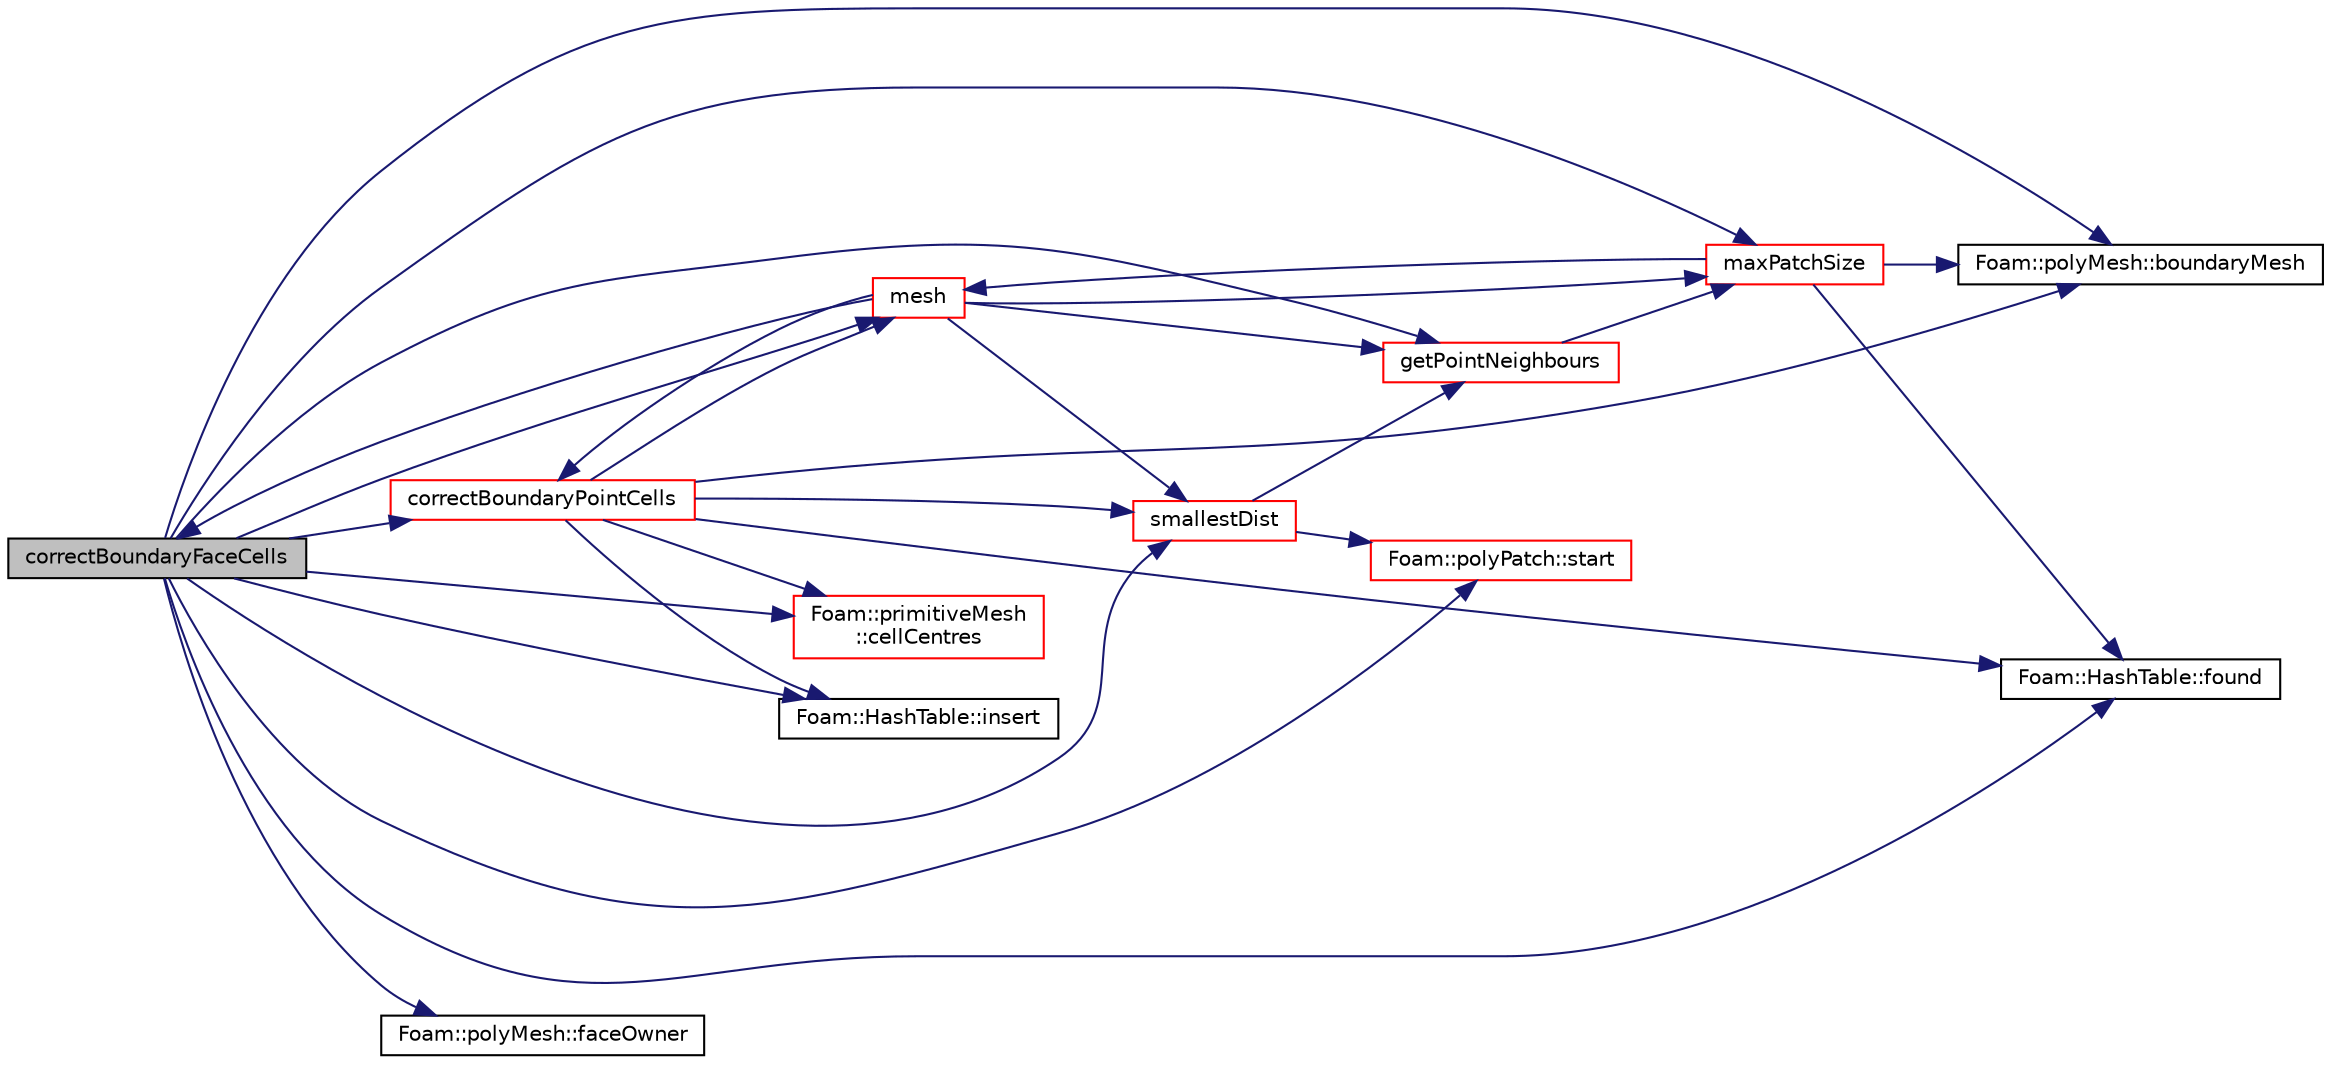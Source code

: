 digraph "correctBoundaryFaceCells"
{
  bgcolor="transparent";
  edge [fontname="Helvetica",fontsize="10",labelfontname="Helvetica",labelfontsize="10"];
  node [fontname="Helvetica",fontsize="10",shape=record];
  rankdir="LR";
  Node661 [label="correctBoundaryFaceCells",height=0.2,width=0.4,color="black", fillcolor="grey75", style="filled", fontcolor="black"];
  Node661 -> Node662 [color="midnightblue",fontsize="10",style="solid",fontname="Helvetica"];
  Node662 [label="Foam::polyMesh::boundaryMesh",height=0.2,width=0.4,color="black",URL="$a28565.html#a9f2b68c134340291eda6197f47f25484",tooltip="Return boundary mesh. "];
  Node661 -> Node663 [color="midnightblue",fontsize="10",style="solid",fontname="Helvetica"];
  Node663 [label="Foam::primitiveMesh\l::cellCentres",height=0.2,width=0.4,color="red",URL="$a28685.html#a7300aee2989c6ec70e39436816461902"];
  Node661 -> Node726 [color="midnightblue",fontsize="10",style="solid",fontname="Helvetica"];
  Node726 [label="correctBoundaryPointCells",height=0.2,width=0.4,color="red",URL="$a26089.html#ae4ed6e24a4dba014836260aece8f8ead",tooltip="Correct all cells connected to wall (via point). Sets values in. "];
  Node726 -> Node727 [color="midnightblue",fontsize="10",style="solid",fontname="Helvetica"];
  Node727 [label="mesh",height=0.2,width=0.4,color="red",URL="$a26089.html#ae78c91f8ff731c07ccc4351d9fe861ba",tooltip="Access mesh. "];
  Node727 -> Node661 [color="midnightblue",fontsize="10",style="solid",fontname="Helvetica"];
  Node727 -> Node726 [color="midnightblue",fontsize="10",style="solid",fontname="Helvetica"];
  Node727 -> Node729 [color="midnightblue",fontsize="10",style="solid",fontname="Helvetica"];
  Node729 [label="getPointNeighbours",height=0.2,width=0.4,color="red",URL="$a26089.html#a0ecffee7f2899726da06c669f4da4bdf",tooltip="Get faces sharing point with face on patch. "];
  Node729 -> Node732 [color="midnightblue",fontsize="10",style="solid",fontname="Helvetica"];
  Node732 [label="maxPatchSize",height=0.2,width=0.4,color="red",URL="$a26089.html#a0161218fe2eda8d48db7b5b5091c974f",tooltip="Size of largest patch (out of supplied subset of patches) "];
  Node732 -> Node662 [color="midnightblue",fontsize="10",style="solid",fontname="Helvetica"];
  Node732 -> Node733 [color="midnightblue",fontsize="10",style="solid",fontname="Helvetica"];
  Node733 [label="Foam::HashTable::found",height=0.2,width=0.4,color="black",URL="$a26841.html#a9a7a02c333e3e98344a1e5b891c4d985",tooltip="Return true if hashedEntry is found in table. "];
  Node732 -> Node727 [color="midnightblue",fontsize="10",style="solid",fontname="Helvetica"];
  Node727 -> Node732 [color="midnightblue",fontsize="10",style="solid",fontname="Helvetica"];
  Node727 -> Node740 [color="midnightblue",fontsize="10",style="solid",fontname="Helvetica"];
  Node740 [label="smallestDist",height=0.2,width=0.4,color="red",URL="$a26089.html#a4b8f3f751e765de699ca355f0b06651f",tooltip="Calculate smallest true distance (and face index) "];
  Node740 -> Node729 [color="midnightblue",fontsize="10",style="solid",fontname="Helvetica"];
  Node740 -> Node743 [color="midnightblue",fontsize="10",style="solid",fontname="Helvetica"];
  Node743 [label="Foam::polyPatch::start",height=0.2,width=0.4,color="red",URL="$a28633.html#a6bfd3e3abb11e98bdb4b98671cec1234",tooltip="Return start label of this patch in the polyMesh face list. "];
  Node726 -> Node663 [color="midnightblue",fontsize="10",style="solid",fontname="Helvetica"];
  Node726 -> Node733 [color="midnightblue",fontsize="10",style="solid",fontname="Helvetica"];
  Node726 -> Node662 [color="midnightblue",fontsize="10",style="solid",fontname="Helvetica"];
  Node726 -> Node740 [color="midnightblue",fontsize="10",style="solid",fontname="Helvetica"];
  Node726 -> Node754 [color="midnightblue",fontsize="10",style="solid",fontname="Helvetica"];
  Node754 [label="Foam::HashTable::insert",height=0.2,width=0.4,color="black",URL="$a26841.html#a5eee1e0e199ad59b9cb3916cd42156e0",tooltip="Insert a new hashedEntry. "];
  Node661 -> Node755 [color="midnightblue",fontsize="10",style="solid",fontname="Helvetica"];
  Node755 [label="Foam::polyMesh::faceOwner",height=0.2,width=0.4,color="black",URL="$a28565.html#a57752b49bfee23ca1944c3fb0493974f",tooltip="Return face owner. "];
  Node661 -> Node733 [color="midnightblue",fontsize="10",style="solid",fontname="Helvetica"];
  Node661 -> Node729 [color="midnightblue",fontsize="10",style="solid",fontname="Helvetica"];
  Node661 -> Node754 [color="midnightblue",fontsize="10",style="solid",fontname="Helvetica"];
  Node661 -> Node732 [color="midnightblue",fontsize="10",style="solid",fontname="Helvetica"];
  Node661 -> Node727 [color="midnightblue",fontsize="10",style="solid",fontname="Helvetica"];
  Node661 -> Node740 [color="midnightblue",fontsize="10",style="solid",fontname="Helvetica"];
  Node661 -> Node743 [color="midnightblue",fontsize="10",style="solid",fontname="Helvetica"];
}
